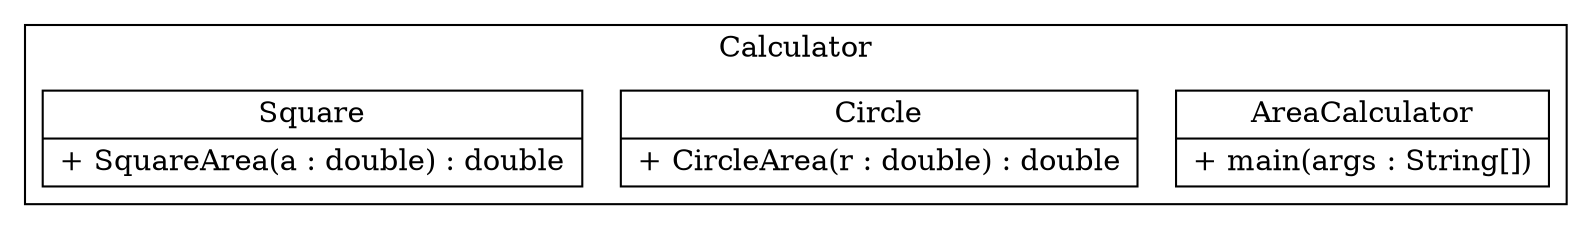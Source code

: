 digraph domain {
  edge [ fontsize = 11 ];
  node [ shape=record ];
  subgraph cluster_0 {
    label = "Calculator";
    AreaCalculator [ label = "{AreaCalculator | + main(args : String[])\l}" ] 
    Circle [ label = "{Circle | + CircleArea(r : double) : double\l}" ] 
    Square [ label = "{Square | + SquareArea(a : double) : double\l}" ] 
  }
}